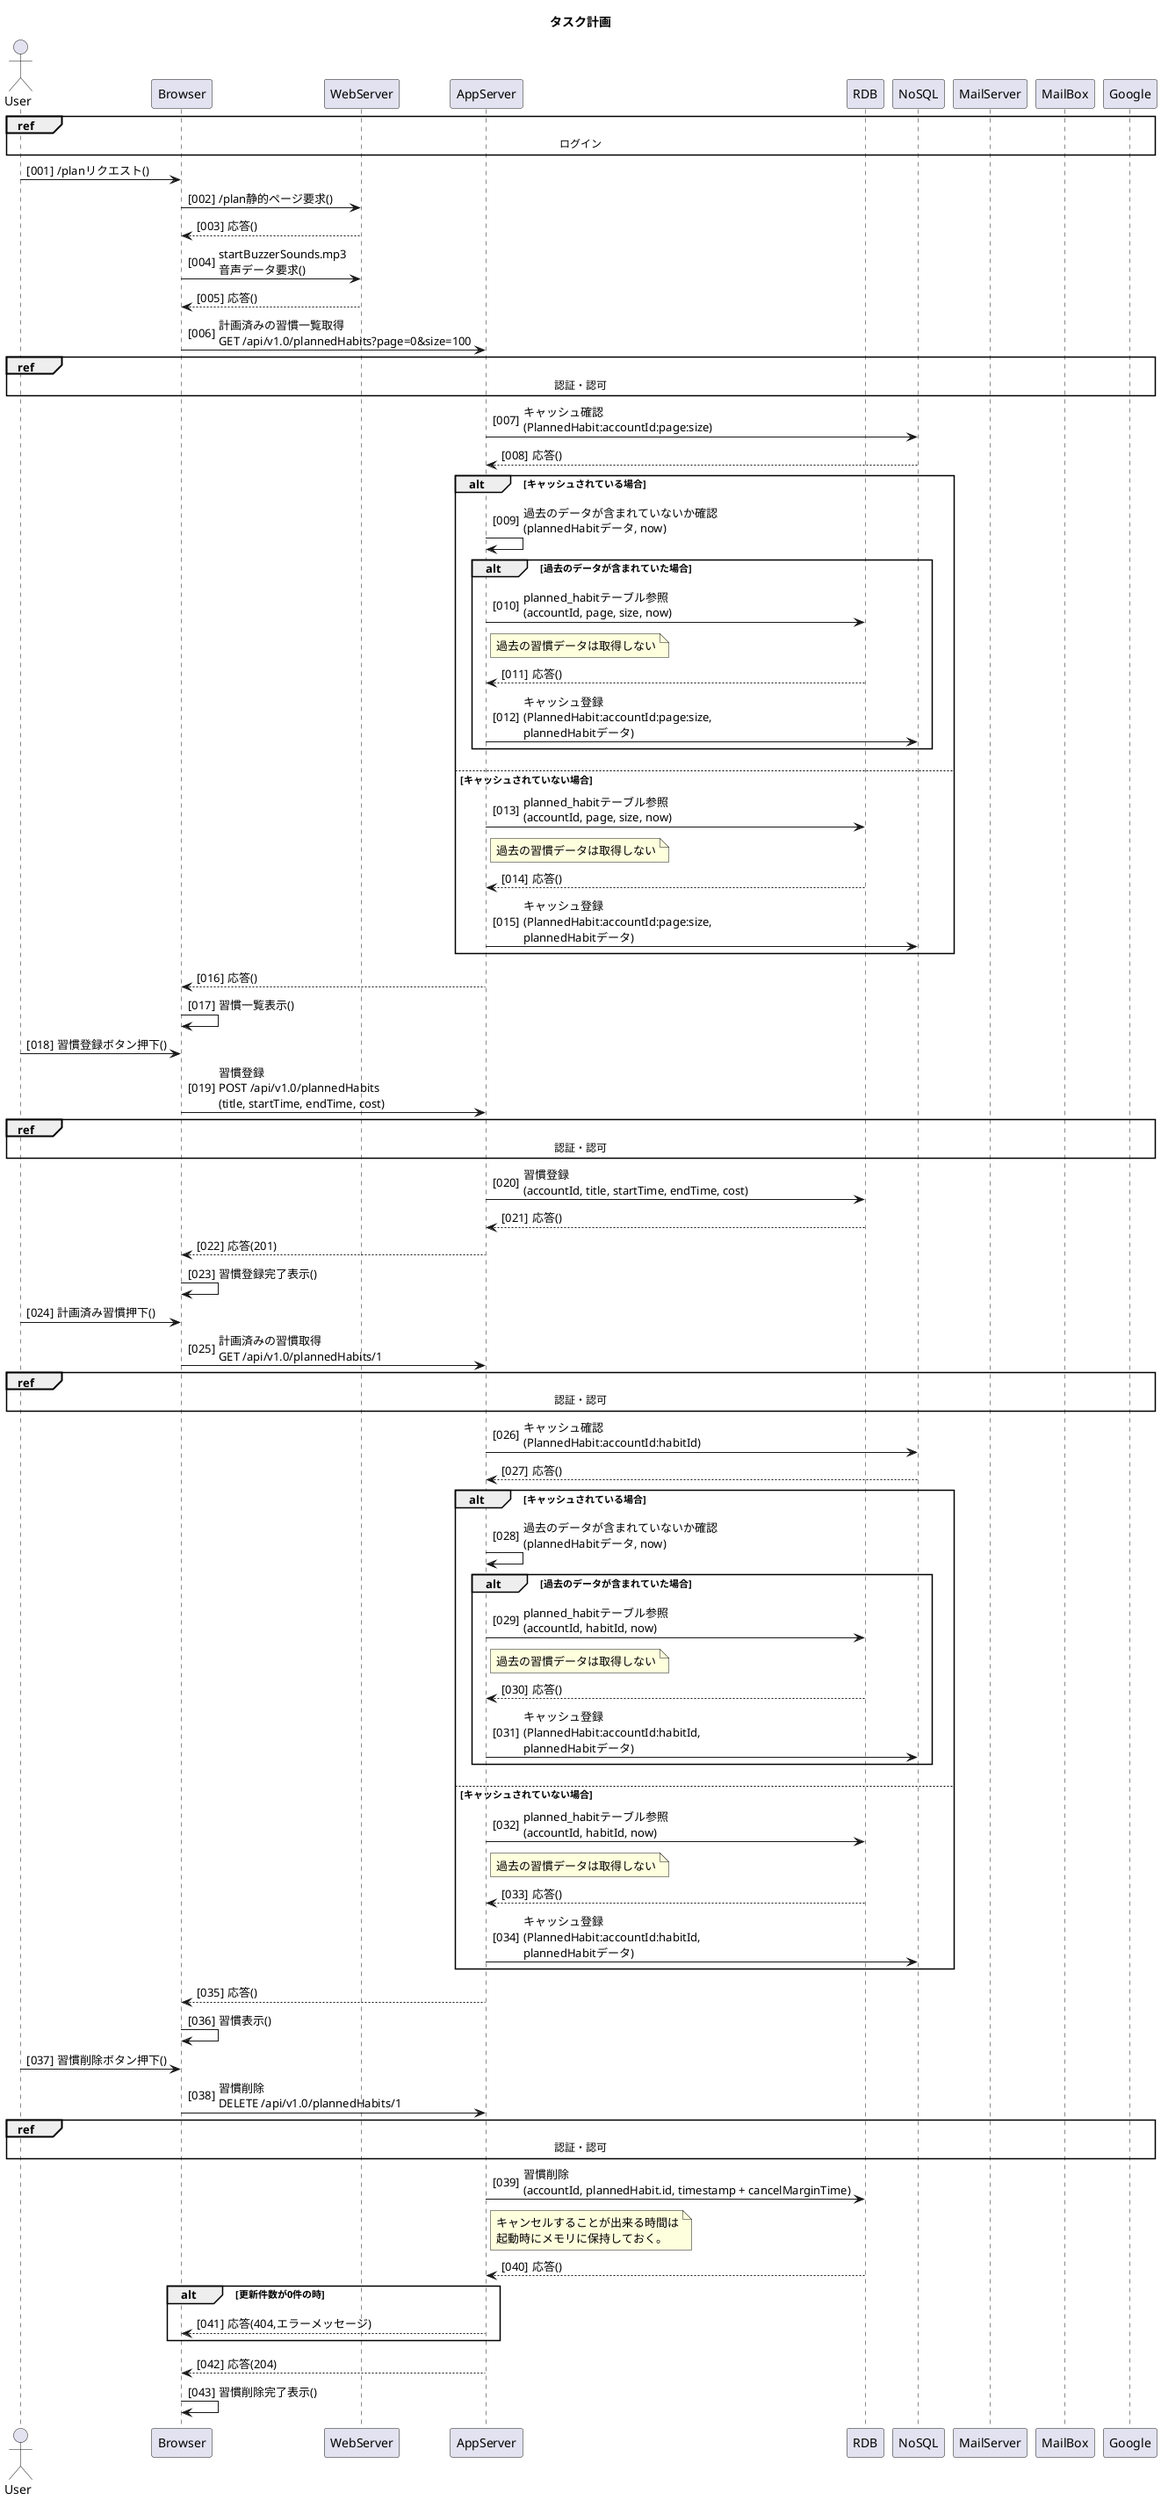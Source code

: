 @startuml タスク計画
title タスク計画

actor User
participant Browser
participant WebServer
participant AppServer
participant RDB
participant NoSQL
participant MailServer
participant MailBox
participant Google
!pragma teoz true

autonumber "[000]"
ref over User, Google: ログイン

User -> Browser: /planリクエスト()
Browser -> WebServer: /plan静的ページ要求()
WebServer --> Browser: 応答()
Browser -> WebServer: startBuzzerSounds.mp3\n音声データ要求()
WebServer --> Browser: 応答()

' READ ALL
Browser -> AppServer: 計画済みの習慣一覧取得\nGET /api/v1.0/plannedHabits?page=0&size=100
ref over User, Google: 認証・認可
AppServer -> NoSQL: キャッシュ確認\n(PlannedHabit:accountId:page:size)
NoSQL --> AppServer: 応答()
alt キャッシュされている場合
  AppServer -> AppServer: 過去のデータが含まれていないか確認\n(plannedHabitデータ, now)
  alt 過去のデータが含まれていた場合
    AppServer -> RDB: planned_habitテーブル参照\n(accountId, page, size, now)
    note right of AppServer
      過去の習慣データは取得しない
    end note
    RDB --> AppServer: 応答()
    AppServer -> NoSQL: キャッシュ登録\n(PlannedHabit:accountId:page:size, \nplannedHabitデータ)
  end
else キャッシュされていない場合
  AppServer -> RDB: planned_habitテーブル参照\n(accountId, page, size, now)
  note right of AppServer
    過去の習慣データは取得しない
  end note
  RDB --> AppServer: 応答()
  AppServer -> NoSQL: キャッシュ登録\n(PlannedHabit:accountId:page:size, \nplannedHabitデータ)
end

AppServer --> Browser: 応答()
Browser -> Browser: 習慣一覧表示()

' CREATE
User -> Browser: 習慣登録ボタン押下()
Browser -> AppServer: 習慣登録\nPOST /api/v1.0/plannedHabits\n(title, startTime, endTime, cost)
ref over User, Google: 認証・認可
AppServer -> RDB: 習慣登録\n(accountId, title, startTime, endTime, cost)
RDB --> AppServer: 応答()
AppServer --> Browser: 応答(201)
Browser -> Browser: 習慣登録完了表示()

' READ ONE
User -> Browser: 計画済み習慣押下()
Browser -> AppServer: 計画済みの習慣取得\nGET /api/v1.0/plannedHabits/1
ref over User, Google: 認証・認可
AppServer -> NoSQL: キャッシュ確認\n(PlannedHabit:accountId:habitId)
NoSQL --> AppServer: 応答()
alt キャッシュされている場合
  AppServer -> AppServer: 過去のデータが含まれていないか確認\n(plannedHabitデータ, now)
  alt 過去のデータが含まれていた場合
    AppServer -> RDB: planned_habitテーブル参照\n(accountId, habitId, now)
    note right of AppServer
      過去の習慣データは取得しない
    end note
    RDB --> AppServer: 応答()
    AppServer -> NoSQL: キャッシュ登録\n(PlannedHabit:accountId:habitId, \nplannedHabitデータ)
  end
else キャッシュされていない場合
  AppServer -> RDB: planned_habitテーブル参照\n(accountId, habitId, now)
  note right of AppServer
    過去の習慣データは取得しない
  end note
  RDB --> AppServer: 応答()
  AppServer -> NoSQL: キャッシュ登録\n(PlannedHabit:accountId:habitId, \nplannedHabitデータ)
end

AppServer --> Browser: 応答()
Browser -> Browser: 習慣表示()

' DELETE
User -> Browser: 習慣削除ボタン押下()
Browser -> AppServer: 習慣削除\nDELETE /api/v1.0/plannedHabits/1
ref over User, Google: 認証・認可
AppServer -> RDB: 習慣削除\n(accountId, plannedHabit.id, timestamp + cancelMarginTime)
note right of AppServer
  キャンセルすることが出来る時間は
  起動時にメモリに保持しておく。
end note
RDB --> AppServer: 応答()
alt 更新件数が0件の時
  AppServer --> Browser: 応答(404,エラーメッセージ)
end
AppServer --> Browser: 応答(204)
Browser -> Browser: 習慣削除完了表示()


@enduml
